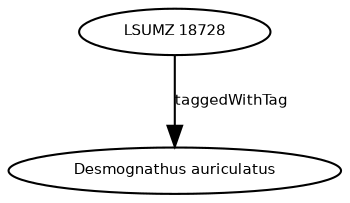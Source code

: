 digraph G {
size="3,3";
node [fontsize=7, fontname="Helvetica"];
edge [fontsize=7, fontname="Helvetica"];
node0 [label="Desmognathus auriculatus", width=0.27433100247,height=0.27433100247];
node1 [label="LSUMZ 18728", width=0.27433100247,height=0.27433100247];
node1 -> node0 [label="taggedWithTag"];
}

